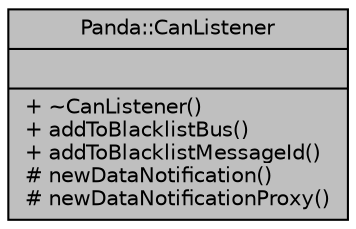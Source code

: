 digraph "Panda::CanListener"
{
  edge [fontname="Helvetica",fontsize="10",labelfontname="Helvetica",labelfontsize="10"];
  node [fontname="Helvetica",fontsize="10",shape=record];
  Node1 [label="{Panda::CanListener\n||+ ~CanListener()\l+ addToBlacklistBus()\l+ addToBlacklistMessageId()\l# newDataNotification()\l# newDataNotificationProxy()\l}",height=0.2,width=0.4,color="black", fillcolor="grey75", style="filled", fontcolor="black"];
}
